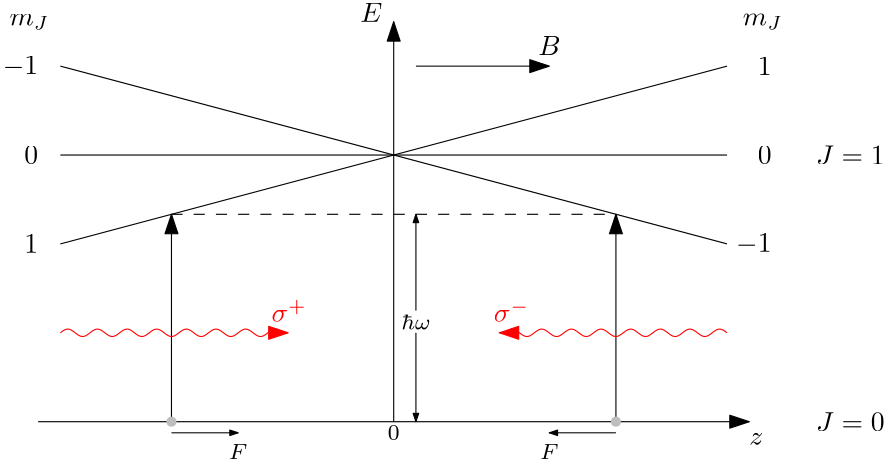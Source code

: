 <?xml version="1.0"?>
<!DOCTYPE ipe SYSTEM "ipe.dtd">
<ipe version="70005" creator="Ipe 7.1.4">
<info created="D:20150520154016" modified="D:20150603135841"/>
<ipestyle name="basic">
<symbol name="arrow/arc(spx)">
<path stroke="sym-stroke" fill="sym-stroke" pen="sym-pen">
0 0 m
-1 0.333 l
-1 -0.333 l
h
</path>
</symbol>
<symbol name="arrow/farc(spx)">
<path stroke="sym-stroke" fill="white" pen="sym-pen">
0 0 m
-1 0.333 l
-1 -0.333 l
h
</path>
</symbol>
<symbol name="mark/circle(sx)" transformations="translations">
<path fill="sym-stroke">
0.6 0 0 0.6 0 0 e
0.4 0 0 0.4 0 0 e
</path>
</symbol>
<symbol name="mark/disk(sx)" transformations="translations">
<path fill="sym-stroke">
0.6 0 0 0.6 0 0 e
</path>
</symbol>
<symbol name="mark/fdisk(sfx)" transformations="translations">
<group>
<path fill="sym-fill">
0.5 0 0 0.5 0 0 e
</path>
<path fill="sym-stroke" fillrule="eofill">
0.6 0 0 0.6 0 0 e
0.4 0 0 0.4 0 0 e
</path>
</group>
</symbol>
<symbol name="mark/box(sx)" transformations="translations">
<path fill="sym-stroke" fillrule="eofill">
-0.6 -0.6 m
0.6 -0.6 l
0.6 0.6 l
-0.6 0.6 l
h
-0.4 -0.4 m
0.4 -0.4 l
0.4 0.4 l
-0.4 0.4 l
h
</path>
</symbol>
<symbol name="mark/square(sx)" transformations="translations">
<path fill="sym-stroke">
-0.6 -0.6 m
0.6 -0.6 l
0.6 0.6 l
-0.6 0.6 l
h
</path>
</symbol>
<symbol name="mark/fsquare(sfx)" transformations="translations">
<group>
<path fill="sym-fill">
-0.5 -0.5 m
0.5 -0.5 l
0.5 0.5 l
-0.5 0.5 l
h
</path>
<path fill="sym-stroke" fillrule="eofill">
-0.6 -0.6 m
0.6 -0.6 l
0.6 0.6 l
-0.6 0.6 l
h
-0.4 -0.4 m
0.4 -0.4 l
0.4 0.4 l
-0.4 0.4 l
h
</path>
</group>
</symbol>
<symbol name="mark/cross(sx)" transformations="translations">
<group>
<path fill="sym-stroke">
-0.43 -0.57 m
0.57 0.43 l
0.43 0.57 l
-0.57 -0.43 l
h
</path>
<path fill="sym-stroke">
-0.43 0.57 m
0.57 -0.43 l
0.43 -0.57 l
-0.57 0.43 l
h
</path>
</group>
</symbol>
<symbol name="arrow/fnormal(spx)">
<path stroke="sym-stroke" fill="white" pen="sym-pen">
0 0 m
-1 0.333 l
-1 -0.333 l
h
</path>
</symbol>
<symbol name="arrow/pointed(spx)">
<path stroke="sym-stroke" fill="sym-stroke" pen="sym-pen">
0 0 m
-1 0.333 l
-0.8 0 l
-1 -0.333 l
h
</path>
</symbol>
<symbol name="arrow/fpointed(spx)">
<path stroke="sym-stroke" fill="white" pen="sym-pen">
0 0 m
-1 0.333 l
-0.8 0 l
-1 -0.333 l
h
</path>
</symbol>
<symbol name="arrow/linear(spx)">
<path stroke="sym-stroke" pen="sym-pen">
-1 0.333 m
0 0 l
-1 -0.333 l
</path>
</symbol>
<symbol name="arrow/fdouble(spx)">
<path stroke="sym-stroke" fill="white" pen="sym-pen">
0 0 m
-1 0.333 l
-1 -0.333 l
h
-1 0 m
-2 0.333 l
-2 -0.333 l
h
</path>
</symbol>
<symbol name="arrow/double(spx)">
<path stroke="sym-stroke" fill="sym-stroke" pen="sym-pen">
0 0 m
-1 0.333 l
-1 -0.333 l
h
-1 0 m
-2 0.333 l
-2 -0.333 l
h
</path>
</symbol>
<pen name="heavier" value="0.8"/>
<pen name="fat" value="1.2"/>
<pen name="ultrafat" value="2"/>
<symbolsize name="large" value="5"/>
<symbolsize name="small" value="2"/>
<symbolsize name="tiny" value="1.1"/>
<arrowsize name="large" value="10"/>
<arrowsize name="small" value="5"/>
<arrowsize name="tiny" value="3"/>
<color name="red" value="1 0 0"/>
<color name="green" value="0 1 0"/>
<color name="blue" value="0 0 1"/>
<color name="yellow" value="1 1 0"/>
<color name="orange" value="1 0.647 0"/>
<color name="gold" value="1 0.843 0"/>
<color name="purple" value="0.627 0.125 0.941"/>
<color name="gray" value="0.745"/>
<color name="brown" value="0.647 0.165 0.165"/>
<color name="navy" value="0 0 0.502"/>
<color name="pink" value="1 0.753 0.796"/>
<color name="seagreen" value="0.18 0.545 0.341"/>
<color name="turquoise" value="0.251 0.878 0.816"/>
<color name="violet" value="0.933 0.51 0.933"/>
<color name="darkblue" value="0 0 0.545"/>
<color name="darkcyan" value="0 0.545 0.545"/>
<color name="darkgray" value="0.663"/>
<color name="darkgreen" value="0 0.392 0"/>
<color name="darkmagenta" value="0.545 0 0.545"/>
<color name="darkorange" value="1 0.549 0"/>
<color name="darkred" value="0.545 0 0"/>
<color name="lightblue" value="0.678 0.847 0.902"/>
<color name="lightcyan" value="0.878 1 1"/>
<color name="lightgray" value="0.827"/>
<color name="lightgreen" value="0.565 0.933 0.565"/>
<color name="lightyellow" value="1 1 0.878"/>
<dashstyle name="dashed" value="[4] 0"/>
<dashstyle name="dotted" value="[1 3] 0"/>
<dashstyle name="dash dotted" value="[4 2 1 2] 0"/>
<dashstyle name="dash dot dotted" value="[4 2 1 2 1 2] 0"/>
<textsize name="large" value="\large"/>
<textsize name="small" value="\small"/>
<textsize name="tiny" value="\tiny"/>
<textsize name="Large" value="\Large"/>
<textsize name="LARGE" value="\LARGE"/>
<textsize name="huge" value="\huge"/>
<textsize name="Huge" value="\Huge"/>
<textsize name="footnote" value="\footnotesize"/>
<textstyle name="center" begin="\begin{center}" end="\end{center}"/>
<textstyle name="itemize" begin="\begin{itemize}" end="\end{itemize}"/>
<textstyle name="item" begin="\begin{itemize}\item{}" end="\end{itemize}"/>
<gridsize name="4 pts" value="4"/>
<gridsize name="8 pts (~3 mm)" value="8"/>
<gridsize name="16 pts (~6 mm)" value="16"/>
<gridsize name="32 pts (~12 mm)" value="32"/>
<gridsize name="10 pts (~3.5 mm)" value="10"/>
<gridsize name="20 pts (~7 mm)" value="20"/>
<gridsize name="14 pts (~5 mm)" value="14"/>
<gridsize name="28 pts (~10 mm)" value="28"/>
<gridsize name="56 pts (~20 mm)" value="56"/>
<anglesize name="90 deg" value="90"/>
<anglesize name="60 deg" value="60"/>
<anglesize name="45 deg" value="45"/>
<anglesize name="30 deg" value="30"/>
<anglesize name="22.5 deg" value="22.5"/>
<tiling name="falling" angle="-60" step="4" width="1"/>
<tiling name="rising" angle="30" step="4" width="1"/>
</ipestyle>
<page>
<layer name="alpha"/>
<layer name="beta"/>
<layer name="gamma"/>
<layer name="delta"/>
<view layers="alpha beta gamma delta" active="delta"/>
<path layer="alpha" stroke="black" arrow="normal/normal">
240 608 m
240 752 l
</path>
<path stroke="black" arrow="normal/normal">
112 608 m
368 608 l
</path>
<path layer="beta" stroke="black">
120 672 m
360 736 l
</path>
<path stroke="black" fill="1">
120 736 m
360 672 l
</path>
<path layer="alpha" stroke="black">
120 704 m
360 704 l
</path>
<text matrix="1 0 0 1 0 -32" transformations="translations" pos="228 784" stroke="black" type="label" width="7.929" height="6.808" depth="0" valign="baseline">$E$</text>
<text matrix="1 0 0 1 12 -16" transformations="translations" pos="356 620" stroke="black" type="label" width="5.071" height="4.289" depth="0" valign="top">$z$</text>
<text layer="beta" matrix="1 0 0 1 12 4" transformations="translations" pos="368 748" stroke="black" type="label" width="14.311" height="4.294" depth="1.49" halign="right" valign="center">$m_J$</text>
<text matrix="1 0 0 1 -252 4" transformations="translations" pos="368 748" stroke="black" type="label" width="14.311" height="4.294" depth="1.49" halign="right" valign="center">$m_J$</text>
<text matrix="1 0 0 1 8 8" transformations="translations" pos="368 728" stroke="black" type="label" width="4.981" height="6.42" depth="0" halign="right" valign="center">$1$</text>
<text matrix="1 0 0 1 8 0" transformations="translations" pos="368 704" stroke="black" type="label" width="4.981" height="6.42" depth="0" halign="right" valign="center">$0
$</text>
<text matrix="1 0 0 1 0 4" transformations="translations" pos="376 668" stroke="black" type="label" width="12.73" height="6.421" depth="0.83" halign="right" valign="center">$-1$</text>
<text matrix="1 0 0 1 -256 -56" transformations="translations" pos="368 728" stroke="black" type="label" width="4.981" height="6.42" depth="0" halign="right" valign="center">$1$</text>
<text matrix="1 0 0 1 -256 0" transformations="translations" pos="368 704" stroke="black" type="label" width="4.981" height="6.42" depth="0" halign="right" valign="center">$0
$</text>
<text matrix="1 0 0 1 -264 68" transformations="translations" pos="376 668" stroke="black" type="label" width="12.73" height="6.421" depth="0.83" halign="right" valign="center">$-1$</text>
<path layer="delta" stroke="black" arrow="normal/normal">
160 608 m
160 682.667 l
</path>
<path matrix="1 0 0 1 160 0" stroke="black" arrow="normal/normal">
160 608 m
160 682.667 l
</path>
<path layer="gamma" stroke="black" dash="dashed">
160 682.667 m
320 682.667 l
</path>
<text layer="alpha" matrix="1 0 0 1 -8 0" transformations="translations" pos="400 704" stroke="black" type="label" width="24.747" height="6.808" depth="0" valign="center">$J = 1$</text>
<text matrix="1 0 0 1 -8 0" transformations="translations" pos="400 608" stroke="black" type="label" width="24.747" height="6.808" depth="0" valign="center">$J = 0$</text>
<path layer="gamma" matrix="1 0 0 1 -8 52" stroke="red">
128 588 m
128.269 588.222 128.539 588.426 128.808 588.611 c
129.077 588.796 129.347 588.962 129.616 589.086 c
129.886 589.209 130.155 589.29 130.424 589.32 c
130.694 589.35 130.963 589.329 131.232 589.26 c
131.502 589.192 131.771 589.074 132.04 588.921 c
132.31 588.768 132.579 588.58 132.848 588.377 c
133.118 588.175 133.387 587.958 133.657 587.75 c
133.926 587.542 134.195 587.344 134.465 587.178 c
134.734 587.011 135.003 586.877 135.273 586.788 c
135.542 586.7 135.811 586.658 136.081 586.668 c
136.35 586.678 136.62 586.738 136.889 586.844 c
137.158 586.949 137.428 587.098 137.697 587.276 c
137.966 587.453 138.236 587.659 138.505 587.869 c
138.774 588.079 139.044 588.295 139.313 588.491 c
139.582 588.688 139.852 588.865 140.121 589.004 c
140.391 589.144 140.66 589.244 140.929 589.295 c
141.199 589.345 141.468 589.346 141.737 589.297 c
142.007 589.248 142.276 589.149 142.545 589.011 c
142.815 588.874 143.084 588.697 143.354 588.501 c
143.623 588.305 143.892 588.09 144.162 587.88 c
144.431 587.669 144.7 587.463 144.97 587.285 c
145.239 587.106 145.508 586.956 145.778 586.849 c
146.047 586.742 146.316 586.68 146.586 586.669 c
146.855 586.657 147.125 586.697 147.394 586.784 c
147.663 586.871 147.933 587.004 148.202 587.169 c
148.471 587.335 148.741 587.532 149.01 587.739 c
149.279 587.947 149.549 588.164 149.818 588.367 c
150.088 588.571 150.357 588.76 150.626 588.914 c
150.896 589.068 151.165 589.186 151.434 589.257 c
151.704 589.327 151.973 589.35 152.242 589.321 c
152.512 589.293 152.781 589.213 153.051 589.092 c
153.32 588.971 153.589 588.807 153.859 588.62 c
154.128 588.433 154.397 588.222 154.667 588.011 c
154.936 587.799 155.205 587.587 155.475 587.399 c
155.744 587.21 156.013 587.045 156.283 586.92 c
156.552 586.796 156.822 586.714 157.091 586.682 c
157.36 586.65 157.63 586.669 157.899 586.736 c
158.168 586.804 158.438 586.919 158.707 587.071 c
158.976 587.223 159.246 587.41 159.515 587.612 c
159.785 587.815 160.054 588.032 160.323 588.24 c
160.593 588.448 160.862 588.646 161.131 588.814 c
161.401 588.981 161.67 589.117 161.939 589.207 c
162.209 589.297 162.478 589.34 162.747 589.332 c
163.017 589.325 163.286 589.265 163.556 589.162 c
163.825 589.058 164.094 588.91 164.364 588.733 c
164.633 588.556 164.902 588.352 165.172 588.141 c
165.441 587.931 165.71 587.716 165.98 587.519 c
166.249 587.321 166.519 587.143 166.788 587.003 c
167.057 586.862 167.327 586.76 167.596 586.708 c
167.865 586.656 168.135 586.653 168.404 586.701 c
168.673 586.748 168.943 586.845 169.212 586.982 c
169.481 587.118 169.751 587.294 170.02 587.489 c
170.29 587.684 170.559 587.899 170.828 588.11 c
171.098 588.32 171.367 588.527 171.636 588.706 c
171.906 588.885 172.175 589.038 172.444 589.146 c
172.714 589.254 172.983 589.318 173.253 589.331 c
173.522 589.344 173.791 589.306 174.061 589.22 c
174.33 589.135 174.599 589.003 174.869 588.839 c
175.138 588.674 175.407 588.478 175.677 588.271 c
175.946 588.064 176.215 587.847 176.485 587.643 c
176.754 587.439 177.024 587.249 177.293 587.094 c
177.562 586.939 177.832 586.819 178.101 586.747 c
178.37 586.675 178.64 586.651 178.909 586.678 c
179.178 586.704 179.448 586.782 179.717 586.902 c
179.987 587.022 180.256 587.184 180.525 587.371 c
180.795 587.557 181.064 587.767 181.333 587.979 c
181.603 588.19 181.872 588.402 182.141 588.592 c
182.411 588.781 182.68 588.948 182.949 589.073 c
183.219 589.199 183.488 589.283 183.758 589.316 c
184.027 589.35 184.296 589.333 184.566 589.267 c
184.835 589.201 185.104 589.087 185.374 588.937 c
185.643 588.786 185.912 588.6 186.182 588.398 c
186.451 588.196 186.721 587.979 186.99 587.771 c
187.259 587.563 187.529 587.363 187.798 587.195 c
188.067 587.026 188.337 586.889 188.606 586.797 c
188.875 586.706 189.145 586.661 189.414 586.667 c
189.684 586.673 189.953 586.731 190.222 586.833 c
190.492 586.935 190.761 587.083 191.03 587.258 c
191.3 587.434 191.569 587.638 191.838 587.848 c
192.108 588.058 192.377 588.274 192.646 588.472 c
192.916 588.669 193.185 588.849 193.455 588.99 c
193.724 589.132 193.993 589.235 194.263 589.289 c
194.532 589.343 194.801 589.347 195.071 589.302 c
195.34 589.256 195.609 589.16 195.879 589.025 c
196.148 588.89 196.418 588.715 196.687 588.521 c
196.956 588.326 197.226 588.112 197.495 587.901 c
197.764 587.69 198.034 587.483 198.303 587.303 c
198.572 587.123 198.842 586.969 199.111 586.86 c
199.38 586.75 199.65 586.684 199.919 586.67 c
200.189 586.655 200.458 586.692 200.727 586.775 c
200.997 586.859 201.266 586.99 201.535 587.153 c
201.805 587.316 202.074 587.512 202.343 587.719 c
202.613 587.925 202.882 588.143 203.152 588.347 c
203.421 588.551 203.69 588.742 203.96 588.898 c
204.229 589.054 204.498 589.176 204.768 589.25 c
205.037 589.323 205.306 589.349 205.576 589.324 c
205.845 589.299 206.114 589.223 206.384 589.104 c
206.653 588.985 206.923 588.822 207.192 588.639 c
207.461 588.456 207.731 588.254 208 588.032 c
</path>
<path matrix="1 0 0 1 6 -4" stroke="red" arrow="normal/normal">
192 644 m
196 644 l
</path>
<text matrix="1 0 0 1 4 -4" transformations="translations" pos="192 648" stroke="red" type="label" width="12.664" height="7.933" depth="0" valign="baseline">$\sigma^+$</text>
<path matrix="-1 0 0 1 488 52" stroke="red">
128 588 m
128.269 588.222 128.539 588.426 128.808 588.611 c
129.077 588.796 129.347 588.962 129.616 589.086 c
129.886 589.209 130.155 589.29 130.424 589.32 c
130.694 589.35 130.963 589.329 131.232 589.26 c
131.502 589.192 131.771 589.074 132.04 588.921 c
132.31 588.768 132.579 588.58 132.848 588.377 c
133.118 588.175 133.387 587.958 133.657 587.75 c
133.926 587.542 134.195 587.344 134.465 587.178 c
134.734 587.011 135.003 586.877 135.273 586.788 c
135.542 586.7 135.811 586.658 136.081 586.668 c
136.35 586.678 136.62 586.738 136.889 586.844 c
137.158 586.949 137.428 587.098 137.697 587.276 c
137.966 587.453 138.236 587.659 138.505 587.869 c
138.774 588.079 139.044 588.295 139.313 588.491 c
139.582 588.688 139.852 588.865 140.121 589.004 c
140.391 589.144 140.66 589.244 140.929 589.295 c
141.199 589.345 141.468 589.346 141.737 589.297 c
142.007 589.248 142.276 589.149 142.545 589.011 c
142.815 588.874 143.084 588.697 143.354 588.501 c
143.623 588.305 143.892 588.09 144.162 587.88 c
144.431 587.669 144.7 587.463 144.97 587.285 c
145.239 587.106 145.508 586.956 145.778 586.849 c
146.047 586.742 146.316 586.68 146.586 586.669 c
146.855 586.657 147.125 586.697 147.394 586.784 c
147.663 586.871 147.933 587.004 148.202 587.169 c
148.471 587.335 148.741 587.532 149.01 587.739 c
149.279 587.947 149.549 588.164 149.818 588.367 c
150.088 588.571 150.357 588.76 150.626 588.914 c
150.896 589.068 151.165 589.186 151.434 589.257 c
151.704 589.327 151.973 589.35 152.242 589.321 c
152.512 589.293 152.781 589.213 153.051 589.092 c
153.32 588.971 153.589 588.807 153.859 588.62 c
154.128 588.433 154.397 588.222 154.667 588.011 c
154.936 587.799 155.205 587.587 155.475 587.399 c
155.744 587.21 156.013 587.045 156.283 586.92 c
156.552 586.796 156.822 586.714 157.091 586.682 c
157.36 586.65 157.63 586.669 157.899 586.736 c
158.168 586.804 158.438 586.919 158.707 587.071 c
158.976 587.223 159.246 587.41 159.515 587.612 c
159.785 587.815 160.054 588.032 160.323 588.24 c
160.593 588.448 160.862 588.646 161.131 588.814 c
161.401 588.981 161.67 589.117 161.939 589.207 c
162.209 589.297 162.478 589.34 162.747 589.332 c
163.017 589.325 163.286 589.265 163.556 589.162 c
163.825 589.058 164.094 588.91 164.364 588.733 c
164.633 588.556 164.902 588.352 165.172 588.141 c
165.441 587.931 165.71 587.716 165.98 587.519 c
166.249 587.321 166.519 587.143 166.788 587.003 c
167.057 586.862 167.327 586.76 167.596 586.708 c
167.865 586.656 168.135 586.653 168.404 586.701 c
168.673 586.748 168.943 586.845 169.212 586.982 c
169.481 587.118 169.751 587.294 170.02 587.489 c
170.29 587.684 170.559 587.899 170.828 588.11 c
171.098 588.32 171.367 588.527 171.636 588.706 c
171.906 588.885 172.175 589.038 172.444 589.146 c
172.714 589.254 172.983 589.318 173.253 589.331 c
173.522 589.344 173.791 589.306 174.061 589.22 c
174.33 589.135 174.599 589.003 174.869 588.839 c
175.138 588.674 175.407 588.478 175.677 588.271 c
175.946 588.064 176.215 587.847 176.485 587.643 c
176.754 587.439 177.024 587.249 177.293 587.094 c
177.562 586.939 177.832 586.819 178.101 586.747 c
178.37 586.675 178.64 586.651 178.909 586.678 c
179.178 586.704 179.448 586.782 179.717 586.902 c
179.987 587.022 180.256 587.184 180.525 587.371 c
180.795 587.557 181.064 587.767 181.333 587.979 c
181.603 588.19 181.872 588.402 182.141 588.592 c
182.411 588.781 182.68 588.948 182.949 589.073 c
183.219 589.199 183.488 589.283 183.758 589.316 c
184.027 589.35 184.296 589.333 184.566 589.267 c
184.835 589.201 185.104 589.087 185.374 588.937 c
185.643 588.786 185.912 588.6 186.182 588.398 c
186.451 588.196 186.721 587.979 186.99 587.771 c
187.259 587.563 187.529 587.363 187.798 587.195 c
188.067 587.026 188.337 586.889 188.606 586.797 c
188.875 586.706 189.145 586.661 189.414 586.667 c
189.684 586.673 189.953 586.731 190.222 586.833 c
190.492 586.935 190.761 587.083 191.03 587.258 c
191.3 587.434 191.569 587.638 191.838 587.848 c
192.108 588.058 192.377 588.274 192.646 588.472 c
192.916 588.669 193.185 588.849 193.455 588.99 c
193.724 589.132 193.993 589.235 194.263 589.289 c
194.532 589.343 194.801 589.347 195.071 589.302 c
195.34 589.256 195.609 589.16 195.879 589.025 c
196.148 588.89 196.418 588.715 196.687 588.521 c
196.956 588.326 197.226 588.112 197.495 587.901 c
197.764 587.69 198.034 587.483 198.303 587.303 c
198.572 587.123 198.842 586.969 199.111 586.86 c
199.38 586.75 199.65 586.684 199.919 586.67 c
200.189 586.655 200.458 586.692 200.727 586.775 c
200.997 586.859 201.266 586.99 201.535 587.153 c
201.805 587.316 202.074 587.512 202.343 587.719 c
202.613 587.925 202.882 588.143 203.152 588.347 c
203.421 588.551 203.69 588.742 203.96 588.898 c
204.229 589.054 204.498 589.176 204.768 589.25 c
205.037 589.323 205.306 589.349 205.576 589.324 c
205.845 589.299 206.114 589.223 206.384 589.104 c
206.653 588.985 206.923 588.822 207.192 588.639 c
207.461 588.456 207.731 588.254 208 588.032 c
</path>
<path matrix="-1 0 0 1 474 -4" stroke="red" arrow="normal/normal">
192 644 m
196 644 l
</path>
<text matrix="1 0 0 1 84 -4" transformations="translations" pos="192 648" stroke="red" type="label" width="12.775" height="7.933" depth="0" valign="baseline">$\sigma^-$</text>
<path matrix="1 0 0 1 4 0" stroke="black" rarrow="normal/tiny">
244 682.667 m
244 648 l
</path>
<path matrix="1 0 0 1 4 0" stroke="black" arrow="normal/tiny">
244 640 m
244 608 l
</path>
<text matrix="1 0 0 1 4 0" transformations="translations" pos="244 644" stroke="black" type="label" width="10.431" height="5.535" depth="0" halign="center" valign="center" size="footnote">$\hbar \omega$</text>
<use layer="delta" name="mark/disk(sx)" pos="160 608" size="normal" stroke="gray"/>
<use name="mark/disk(sx)" pos="320 608" size="normal" stroke="gray"/>
<path stroke="black" fill="white" arrow="normal/tiny">
160 604 m
184 604 l
</path>
<path stroke="black" fill="white" arrow="normal/tiny">
320 604 m
296 604 l
</path>
<text matrix="1 0 0 1 0 4" transformations="translations" pos="184 596" stroke="black" type="label" width="6.535" height="5.446" depth="0" halign="center" valign="top" size="footnote">$F$</text>
<text matrix="1 0 0 1 112 4" transformations="translations" pos="184 596" stroke="black" type="label" width="6.535" height="5.446" depth="0" halign="center" valign="top" size="footnote">$F$</text>
<text layer="alpha" transformations="translations" pos="240 604" stroke="black" type="label" width="4.234" height="5.136" depth="0" halign="center" valign="center" size="footnote">$0$</text>
<path layer="beta" matrix="1 0 0 1 32 140" stroke="black" arrow="normal/normal">
216 596 m
264 596 l
</path>
<text matrix="1 0 0 1 -4 0" transformations="translations" pos="296 740" stroke="black" type="label" width="8.057" height="6.808" depth="0" valign="baseline">$B$</text>
<text layer="alpha" matrix="1 0 0 1 -264 -20" transformations="translations" pos="376 668" stroke="white" type="label" width="12.73" height="6.421" depth="0.83" halign="right" valign="center">$-1$</text>
<text matrix="1 0 0 1 12 4" transformations="translations" pos="184 596" stroke="white" type="label" width="6.535" height="5.446" depth="0" halign="center" valign="top" size="footnote">$F$</text>
</page>
</ipe>
